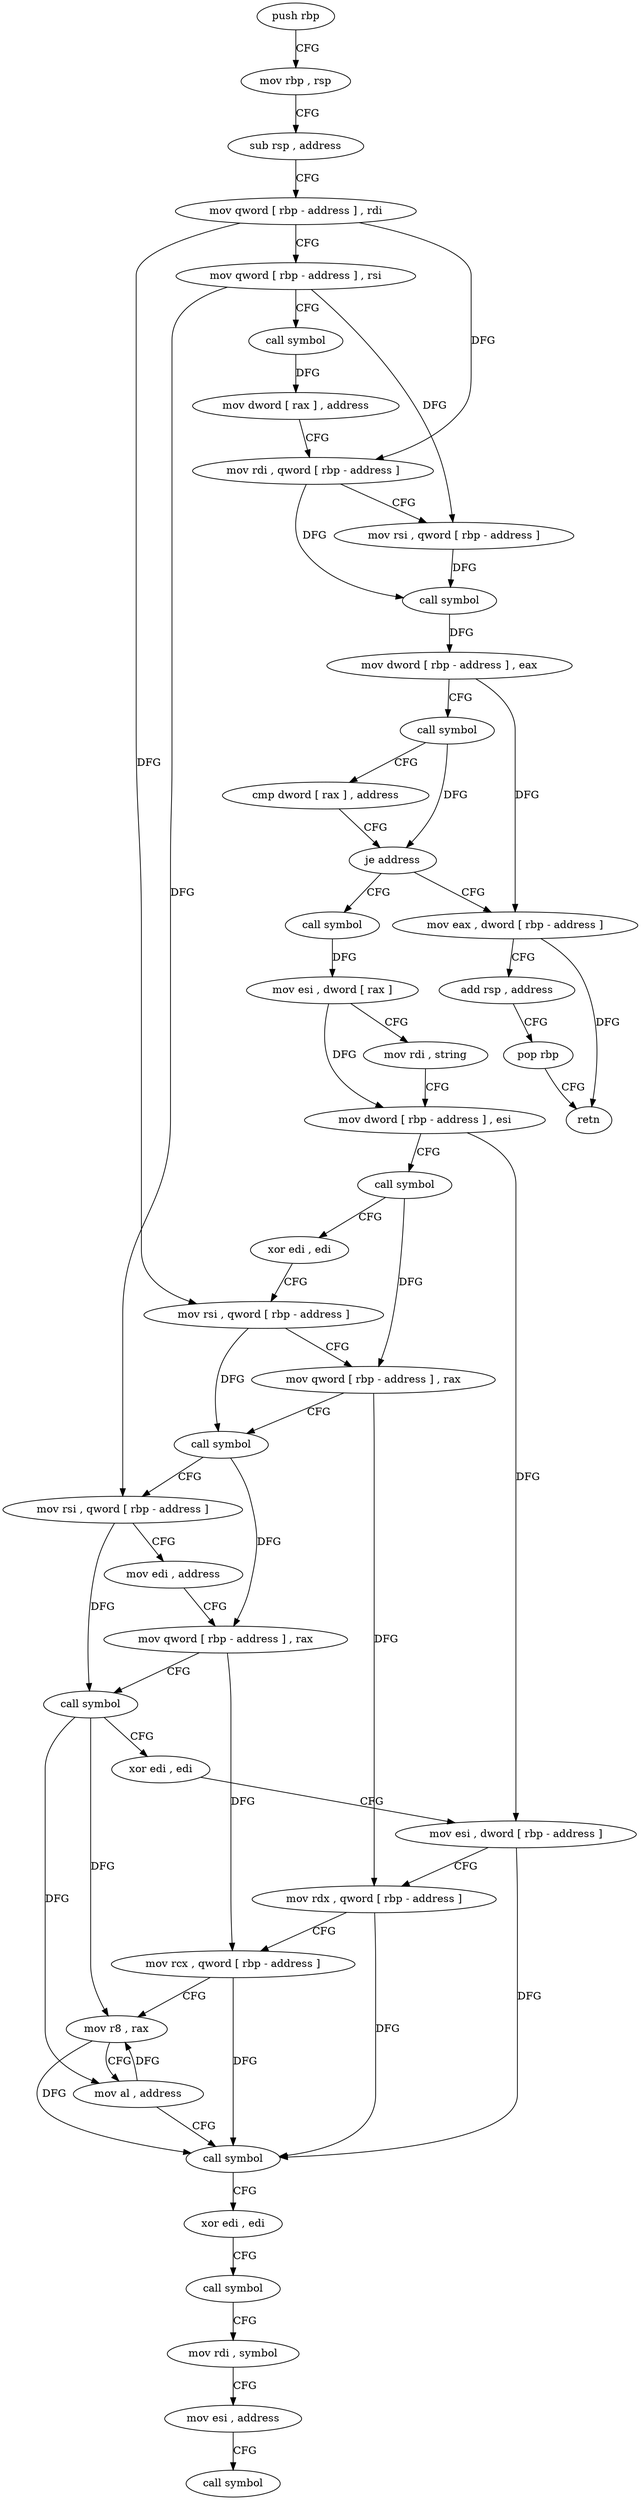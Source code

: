 digraph "func" {
"4240640" [label = "push rbp" ]
"4240641" [label = "mov rbp , rsp" ]
"4240644" [label = "sub rsp , address" ]
"4240648" [label = "mov qword [ rbp - address ] , rdi" ]
"4240652" [label = "mov qword [ rbp - address ] , rsi" ]
"4240656" [label = "call symbol" ]
"4240661" [label = "mov dword [ rax ] , address" ]
"4240667" [label = "mov rdi , qword [ rbp - address ]" ]
"4240671" [label = "mov rsi , qword [ rbp - address ]" ]
"4240675" [label = "call symbol" ]
"4240680" [label = "mov dword [ rbp - address ] , eax" ]
"4240683" [label = "call symbol" ]
"4240688" [label = "cmp dword [ rax ] , address" ]
"4240691" [label = "je address" ]
"4240805" [label = "mov eax , dword [ rbp - address ]" ]
"4240697" [label = "call symbol" ]
"4240808" [label = "add rsp , address" ]
"4240812" [label = "pop rbp" ]
"4240813" [label = "retn" ]
"4240702" [label = "mov esi , dword [ rax ]" ]
"4240704" [label = "mov rdi , string" ]
"4240714" [label = "mov dword [ rbp - address ] , esi" ]
"4240717" [label = "call symbol" ]
"4240722" [label = "xor edi , edi" ]
"4240724" [label = "mov rsi , qword [ rbp - address ]" ]
"4240728" [label = "mov qword [ rbp - address ] , rax" ]
"4240732" [label = "call symbol" ]
"4240737" [label = "mov rsi , qword [ rbp - address ]" ]
"4240741" [label = "mov edi , address" ]
"4240746" [label = "mov qword [ rbp - address ] , rax" ]
"4240750" [label = "call symbol" ]
"4240755" [label = "xor edi , edi" ]
"4240757" [label = "mov esi , dword [ rbp - address ]" ]
"4240760" [label = "mov rdx , qword [ rbp - address ]" ]
"4240764" [label = "mov rcx , qword [ rbp - address ]" ]
"4240768" [label = "mov r8 , rax" ]
"4240771" [label = "mov al , address" ]
"4240773" [label = "call symbol" ]
"4240778" [label = "xor edi , edi" ]
"4240780" [label = "call symbol" ]
"4240785" [label = "mov rdi , symbol" ]
"4240795" [label = "mov esi , address" ]
"4240800" [label = "call symbol" ]
"4240640" -> "4240641" [ label = "CFG" ]
"4240641" -> "4240644" [ label = "CFG" ]
"4240644" -> "4240648" [ label = "CFG" ]
"4240648" -> "4240652" [ label = "CFG" ]
"4240648" -> "4240667" [ label = "DFG" ]
"4240648" -> "4240724" [ label = "DFG" ]
"4240652" -> "4240656" [ label = "CFG" ]
"4240652" -> "4240671" [ label = "DFG" ]
"4240652" -> "4240737" [ label = "DFG" ]
"4240656" -> "4240661" [ label = "DFG" ]
"4240661" -> "4240667" [ label = "CFG" ]
"4240667" -> "4240671" [ label = "CFG" ]
"4240667" -> "4240675" [ label = "DFG" ]
"4240671" -> "4240675" [ label = "DFG" ]
"4240675" -> "4240680" [ label = "DFG" ]
"4240680" -> "4240683" [ label = "CFG" ]
"4240680" -> "4240805" [ label = "DFG" ]
"4240683" -> "4240688" [ label = "CFG" ]
"4240683" -> "4240691" [ label = "DFG" ]
"4240688" -> "4240691" [ label = "CFG" ]
"4240691" -> "4240805" [ label = "CFG" ]
"4240691" -> "4240697" [ label = "CFG" ]
"4240805" -> "4240808" [ label = "CFG" ]
"4240805" -> "4240813" [ label = "DFG" ]
"4240697" -> "4240702" [ label = "DFG" ]
"4240808" -> "4240812" [ label = "CFG" ]
"4240812" -> "4240813" [ label = "CFG" ]
"4240702" -> "4240704" [ label = "CFG" ]
"4240702" -> "4240714" [ label = "DFG" ]
"4240704" -> "4240714" [ label = "CFG" ]
"4240714" -> "4240717" [ label = "CFG" ]
"4240714" -> "4240757" [ label = "DFG" ]
"4240717" -> "4240722" [ label = "CFG" ]
"4240717" -> "4240728" [ label = "DFG" ]
"4240722" -> "4240724" [ label = "CFG" ]
"4240724" -> "4240728" [ label = "CFG" ]
"4240724" -> "4240732" [ label = "DFG" ]
"4240728" -> "4240732" [ label = "CFG" ]
"4240728" -> "4240760" [ label = "DFG" ]
"4240732" -> "4240737" [ label = "CFG" ]
"4240732" -> "4240746" [ label = "DFG" ]
"4240737" -> "4240741" [ label = "CFG" ]
"4240737" -> "4240750" [ label = "DFG" ]
"4240741" -> "4240746" [ label = "CFG" ]
"4240746" -> "4240750" [ label = "CFG" ]
"4240746" -> "4240764" [ label = "DFG" ]
"4240750" -> "4240755" [ label = "CFG" ]
"4240750" -> "4240768" [ label = "DFG" ]
"4240750" -> "4240771" [ label = "DFG" ]
"4240755" -> "4240757" [ label = "CFG" ]
"4240757" -> "4240760" [ label = "CFG" ]
"4240757" -> "4240773" [ label = "DFG" ]
"4240760" -> "4240764" [ label = "CFG" ]
"4240760" -> "4240773" [ label = "DFG" ]
"4240764" -> "4240768" [ label = "CFG" ]
"4240764" -> "4240773" [ label = "DFG" ]
"4240768" -> "4240771" [ label = "CFG" ]
"4240768" -> "4240773" [ label = "DFG" ]
"4240771" -> "4240773" [ label = "CFG" ]
"4240771" -> "4240768" [ label = "DFG" ]
"4240773" -> "4240778" [ label = "CFG" ]
"4240778" -> "4240780" [ label = "CFG" ]
"4240780" -> "4240785" [ label = "CFG" ]
"4240785" -> "4240795" [ label = "CFG" ]
"4240795" -> "4240800" [ label = "CFG" ]
}
